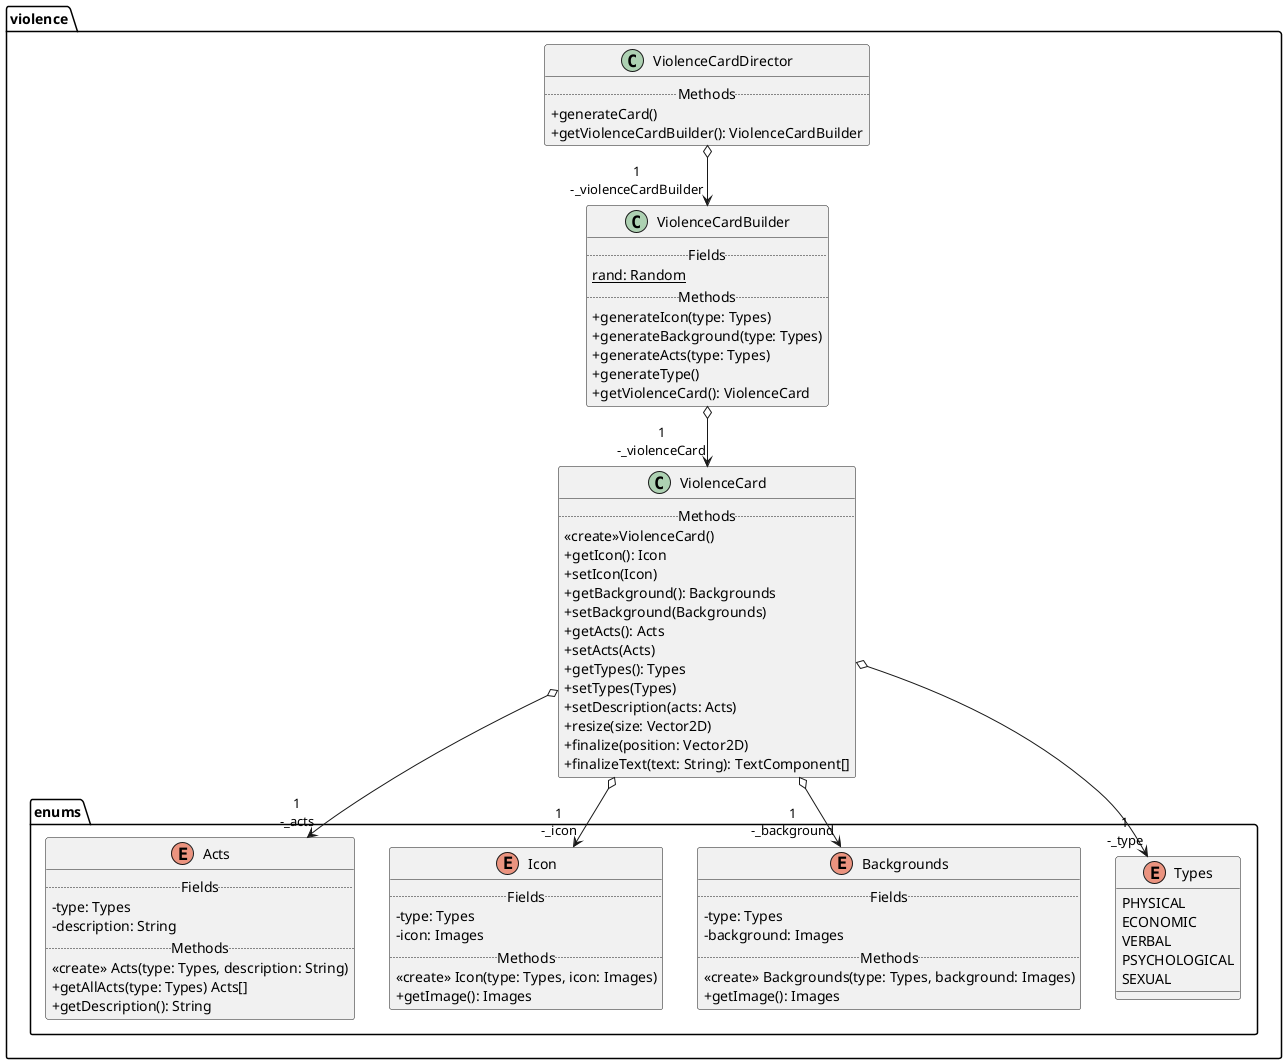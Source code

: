 @startuml
skinparam classAttributeIconSize 0

package violence{
    class ViolenceCard{
        ..Methods..
        <<create>>ViolenceCard()
        + getIcon(): Icon
        + setIcon(Icon)
        + getBackground(): Backgrounds
        +setBackground(Backgrounds)
        + getActs(): Acts
        + setActs(Acts)
        + getTypes(): Types
        + setTypes(Types)
        + setDescription(acts: Acts)
        + resize(size: Vector2D)
        + finalize(position: Vector2D)
        + finalizeText(text: String): TextComponent[]
    }
    class ViolenceCardBuilder{
        ..Fields..
        rand: Random {static}
        ..Methods..
        + generateIcon(type: Types)
        + generateBackground(type: Types)
        + generateActs(type: Types)
        + generateType()
        + getViolenceCard(): ViolenceCard
    }
    class ViolenceCardDirector {
        ..Methods..
        + generateCard()
        + getViolenceCardBuilder(): ViolenceCardBuilder
    }
    package enums {
        enum Types{
            PHYSICAL
            ECONOMIC
            VERBAL
            PSYCHOLOGICAL
            SEXUAL
        }
        enum Backgrounds{
            ..Fields..
            - type: Types
            - background: Images
            ..Methods..
            <<create>> Backgrounds(type: Types, background: Images)
            + getImage(): Images
        }
        enum Icon{
            ..Fields..
            - type: Types
            - icon: Images
            ..Methods..
            <<create>> Icon(type: Types, icon: Images)
            + getImage(): Images
        }
        enum Acts{
        ..Fields..
        - type: Types
        - description: String
        ..Methods..
        <<create>> Acts(type: Types, description: String)
        + getAllActs(type: Types) Acts[]
        + getDescription(): String
        }
    }
}
violence.ViolenceCard o-->"1\n-_icon" violence.enums.Icon
violence.ViolenceCard o-->"1\n-_background" violence.enums.Backgrounds
violence.ViolenceCard o-->"1\n-_acts" violence.enums.Acts
violence.ViolenceCard o-->"1\n-_type" violence.enums.Types
violence.ViolenceCardBuilder o-->"1\n-_violenceCard" violence.ViolenceCard
violence.ViolenceCardDirector o-->"1\n-_violenceCardBuilder" violence.ViolenceCardBuilder

@enduml